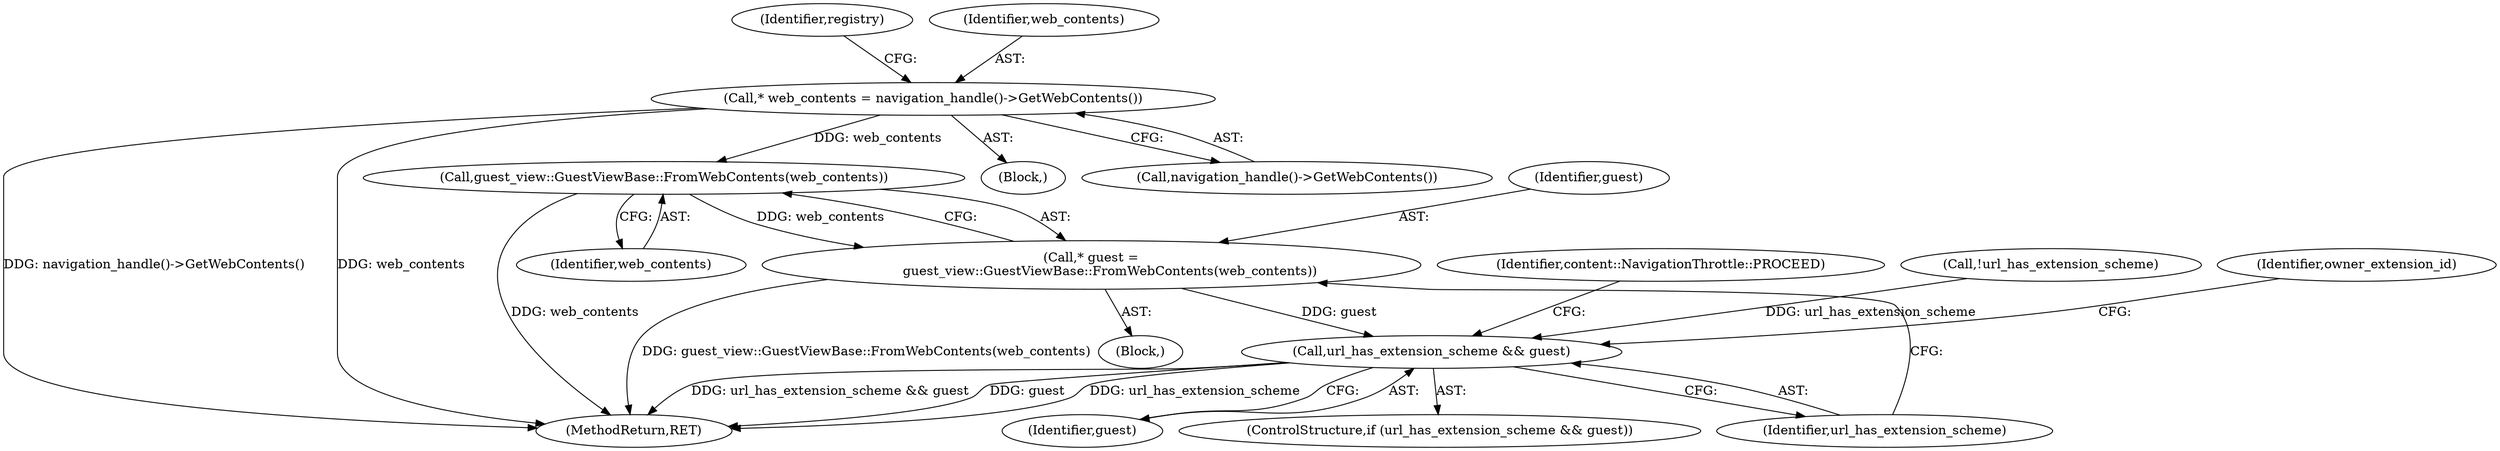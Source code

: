 digraph "0_Chrome_7614790c80996d32a28218f4d1605b0908e9ddf6@pointer" {
"1000219" [label="(Call,guest_view::GuestViewBase::FromWebContents(web_contents))"];
"1000105" [label="(Call,* web_contents = navigation_handle()->GetWebContents())"];
"1000217" [label="(Call,* guest =\n         guest_view::GuestViewBase::FromWebContents(web_contents))"];
"1000222" [label="(Call,url_has_extension_scheme && guest)"];
"1000219" [label="(Call,guest_view::GuestViewBase::FromWebContents(web_contents))"];
"1000220" [label="(Identifier,web_contents)"];
"1000341" [label="(MethodReturn,RET)"];
"1000217" [label="(Call,* guest =\n         guest_view::GuestViewBase::FromWebContents(web_contents))"];
"1000110" [label="(Identifier,registry)"];
"1000222" [label="(Call,url_has_extension_scheme && guest)"];
"1000228" [label="(Identifier,owner_extension_id)"];
"1000182" [label="(Block,)"];
"1000271" [label="(Identifier,content::NavigationThrottle::PROCEED)"];
"1000221" [label="(ControlStructure,if (url_has_extension_scheme && guest))"];
"1000106" [label="(Identifier,web_contents)"];
"1000218" [label="(Identifier,guest)"];
"1000192" [label="(Call,!url_has_extension_scheme)"];
"1000101" [label="(Block,)"];
"1000224" [label="(Identifier,guest)"];
"1000223" [label="(Identifier,url_has_extension_scheme)"];
"1000105" [label="(Call,* web_contents = navigation_handle()->GetWebContents())"];
"1000107" [label="(Call,navigation_handle()->GetWebContents())"];
"1000219" -> "1000217"  [label="AST: "];
"1000219" -> "1000220"  [label="CFG: "];
"1000220" -> "1000219"  [label="AST: "];
"1000217" -> "1000219"  [label="CFG: "];
"1000219" -> "1000341"  [label="DDG: web_contents"];
"1000219" -> "1000217"  [label="DDG: web_contents"];
"1000105" -> "1000219"  [label="DDG: web_contents"];
"1000105" -> "1000101"  [label="AST: "];
"1000105" -> "1000107"  [label="CFG: "];
"1000106" -> "1000105"  [label="AST: "];
"1000107" -> "1000105"  [label="AST: "];
"1000110" -> "1000105"  [label="CFG: "];
"1000105" -> "1000341"  [label="DDG: navigation_handle()->GetWebContents()"];
"1000105" -> "1000341"  [label="DDG: web_contents"];
"1000217" -> "1000182"  [label="AST: "];
"1000218" -> "1000217"  [label="AST: "];
"1000223" -> "1000217"  [label="CFG: "];
"1000217" -> "1000341"  [label="DDG: guest_view::GuestViewBase::FromWebContents(web_contents)"];
"1000217" -> "1000222"  [label="DDG: guest"];
"1000222" -> "1000221"  [label="AST: "];
"1000222" -> "1000223"  [label="CFG: "];
"1000222" -> "1000224"  [label="CFG: "];
"1000223" -> "1000222"  [label="AST: "];
"1000224" -> "1000222"  [label="AST: "];
"1000228" -> "1000222"  [label="CFG: "];
"1000271" -> "1000222"  [label="CFG: "];
"1000222" -> "1000341"  [label="DDG: url_has_extension_scheme"];
"1000222" -> "1000341"  [label="DDG: url_has_extension_scheme && guest"];
"1000222" -> "1000341"  [label="DDG: guest"];
"1000192" -> "1000222"  [label="DDG: url_has_extension_scheme"];
}
